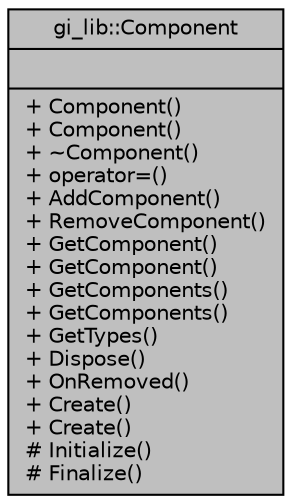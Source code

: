 digraph "gi_lib::Component"
{
  edge [fontname="Helvetica",fontsize="10",labelfontname="Helvetica",labelfontsize="10"];
  node [fontname="Helvetica",fontsize="10",shape=record];
  Node1 [label="{gi_lib::Component\n||+ Component()\l+ Component()\l+ ~Component()\l+ operator=()\l+ AddComponent()\l+ RemoveComponent()\l+ GetComponent()\l+ GetComponent()\l+ GetComponents()\l+ GetComponents()\l+ GetTypes()\l+ Dispose()\l+ OnRemoved()\l+ Create()\l+ Create()\l# Initialize()\l# Finalize()\l}",height=0.2,width=0.4,color="black", fillcolor="grey75", style="filled", fontcolor="black"];
}
